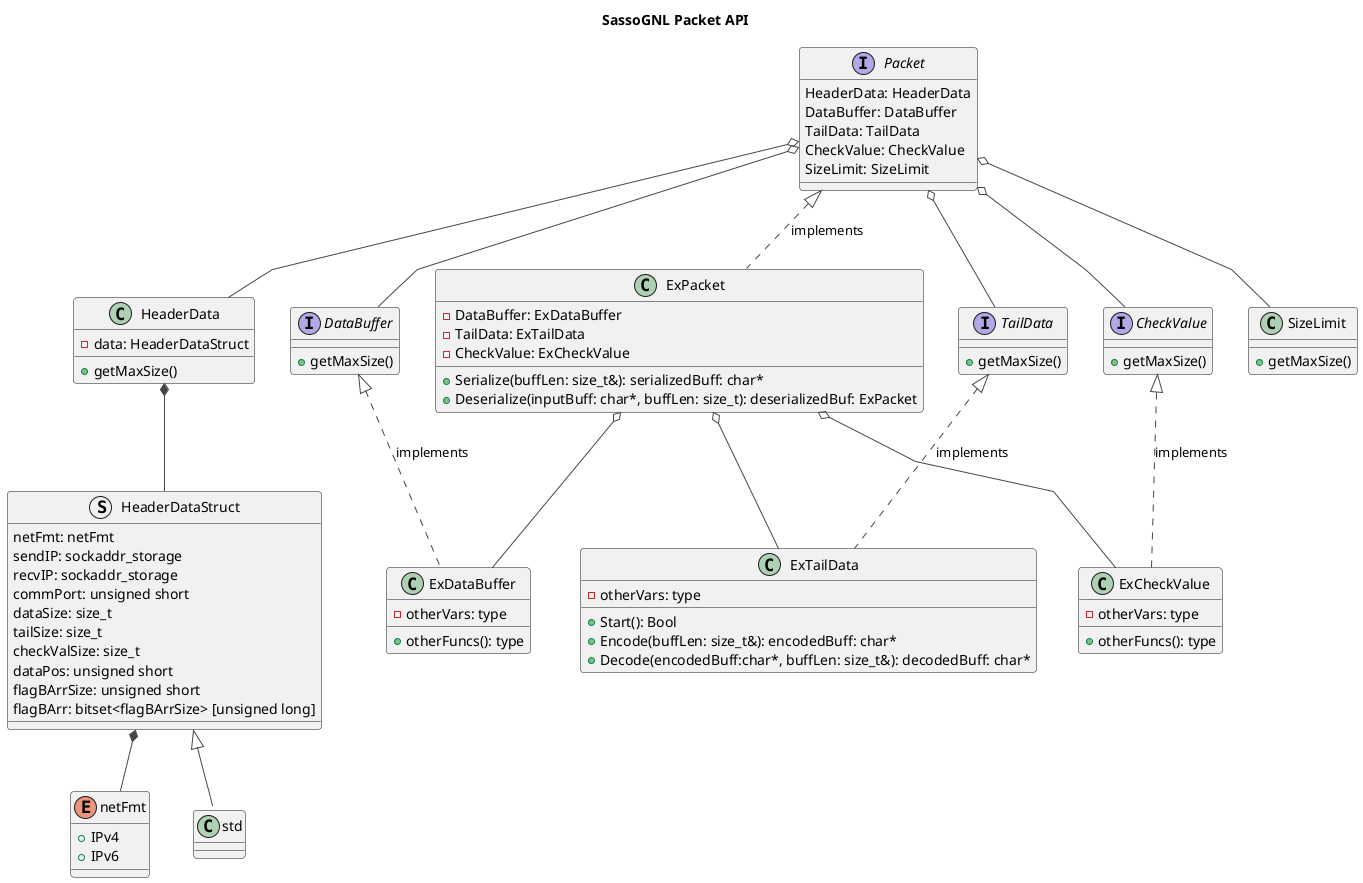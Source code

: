 @startuml SassoGNL Packet API
title SassoGNL Packet API
!theme vibrant
skinparam linetype polyline

interface Packet {
    HeaderData: HeaderData
    DataBuffer: DataBuffer
    TailData: TailData
    CheckValue: CheckValue
    SizeLimit: SizeLimit
}

enum netFmt{
    +IPv4
    +IPv6
}

struct HeaderDataStruct{
    netFmt: netFmt
    sendIP: sockaddr_storage
    recvIP: sockaddr_storage
    commPort: unsigned short
    dataSize: size_t
    tailSize: size_t
    checkValSize: size_t
    dataPos: unsigned short
    flagBArrSize: unsigned short
    flagBArr: bitset<flagBArrSize> [unsigned long]
}

HeaderDataStruct *-d- netFmt
HeaderDataStruct <|-d- std::bitset

class HeaderData {
    -data: HeaderDataStruct

    +getMaxSize()
}
HeaderData *-- HeaderDataStruct

interface DataBuffer {
    +getMaxSize()
}
interface TailData {
    +getMaxSize()
}
interface CheckValue {
    +getMaxSize()
}
class SizeLimit {
    +getMaxSize()
}

Packet o-d- HeaderData
Packet o-d- DataBuffer
Packet o-d- TailData
Packet o-d- CheckValue
Packet o-d- SizeLimit

' newpage

' interface Packet

' class HeaderData
' abstract class DataBuffer
' abstract class TailData
' abstract class CheckValue
' class SizeLimit


class ExPacket {
    -DataBuffer: ExDataBuffer
    -TailData: ExTailData
    -CheckValue: ExCheckValue

    +Serialize(buffLen: size_t&): serializedBuff: char*
    +Deserialize(inputBuff: char*, buffLen: size_t): deserializedBuf: ExPacket
}
Packet <|.d. ExPacket: implements

class ExDataBuffer{
    -otherVars: type
    +otherFuncs(): type
}
DataBuffer <|.d. ExDataBuffer: implements

class ExTailData{
    -otherVars: type
    +Start(): Bool
    +Encode(buffLen: size_t&): encodedBuff: char*
    +Decode(encodedBuff:char*, buffLen: size_t&): decodedBuff: char*
}
TailData  <|.d. ExTailData: implements

class ExCheckValue{
    -otherVars: type
    +otherFuncs(): type
}
 CheckValue <|.d. ExCheckValue: implements

ExPacket o-d- ExDataBuffer
ExPacket o-d- ExTailData
ExPacket o-d- ExCheckValue

@enduml